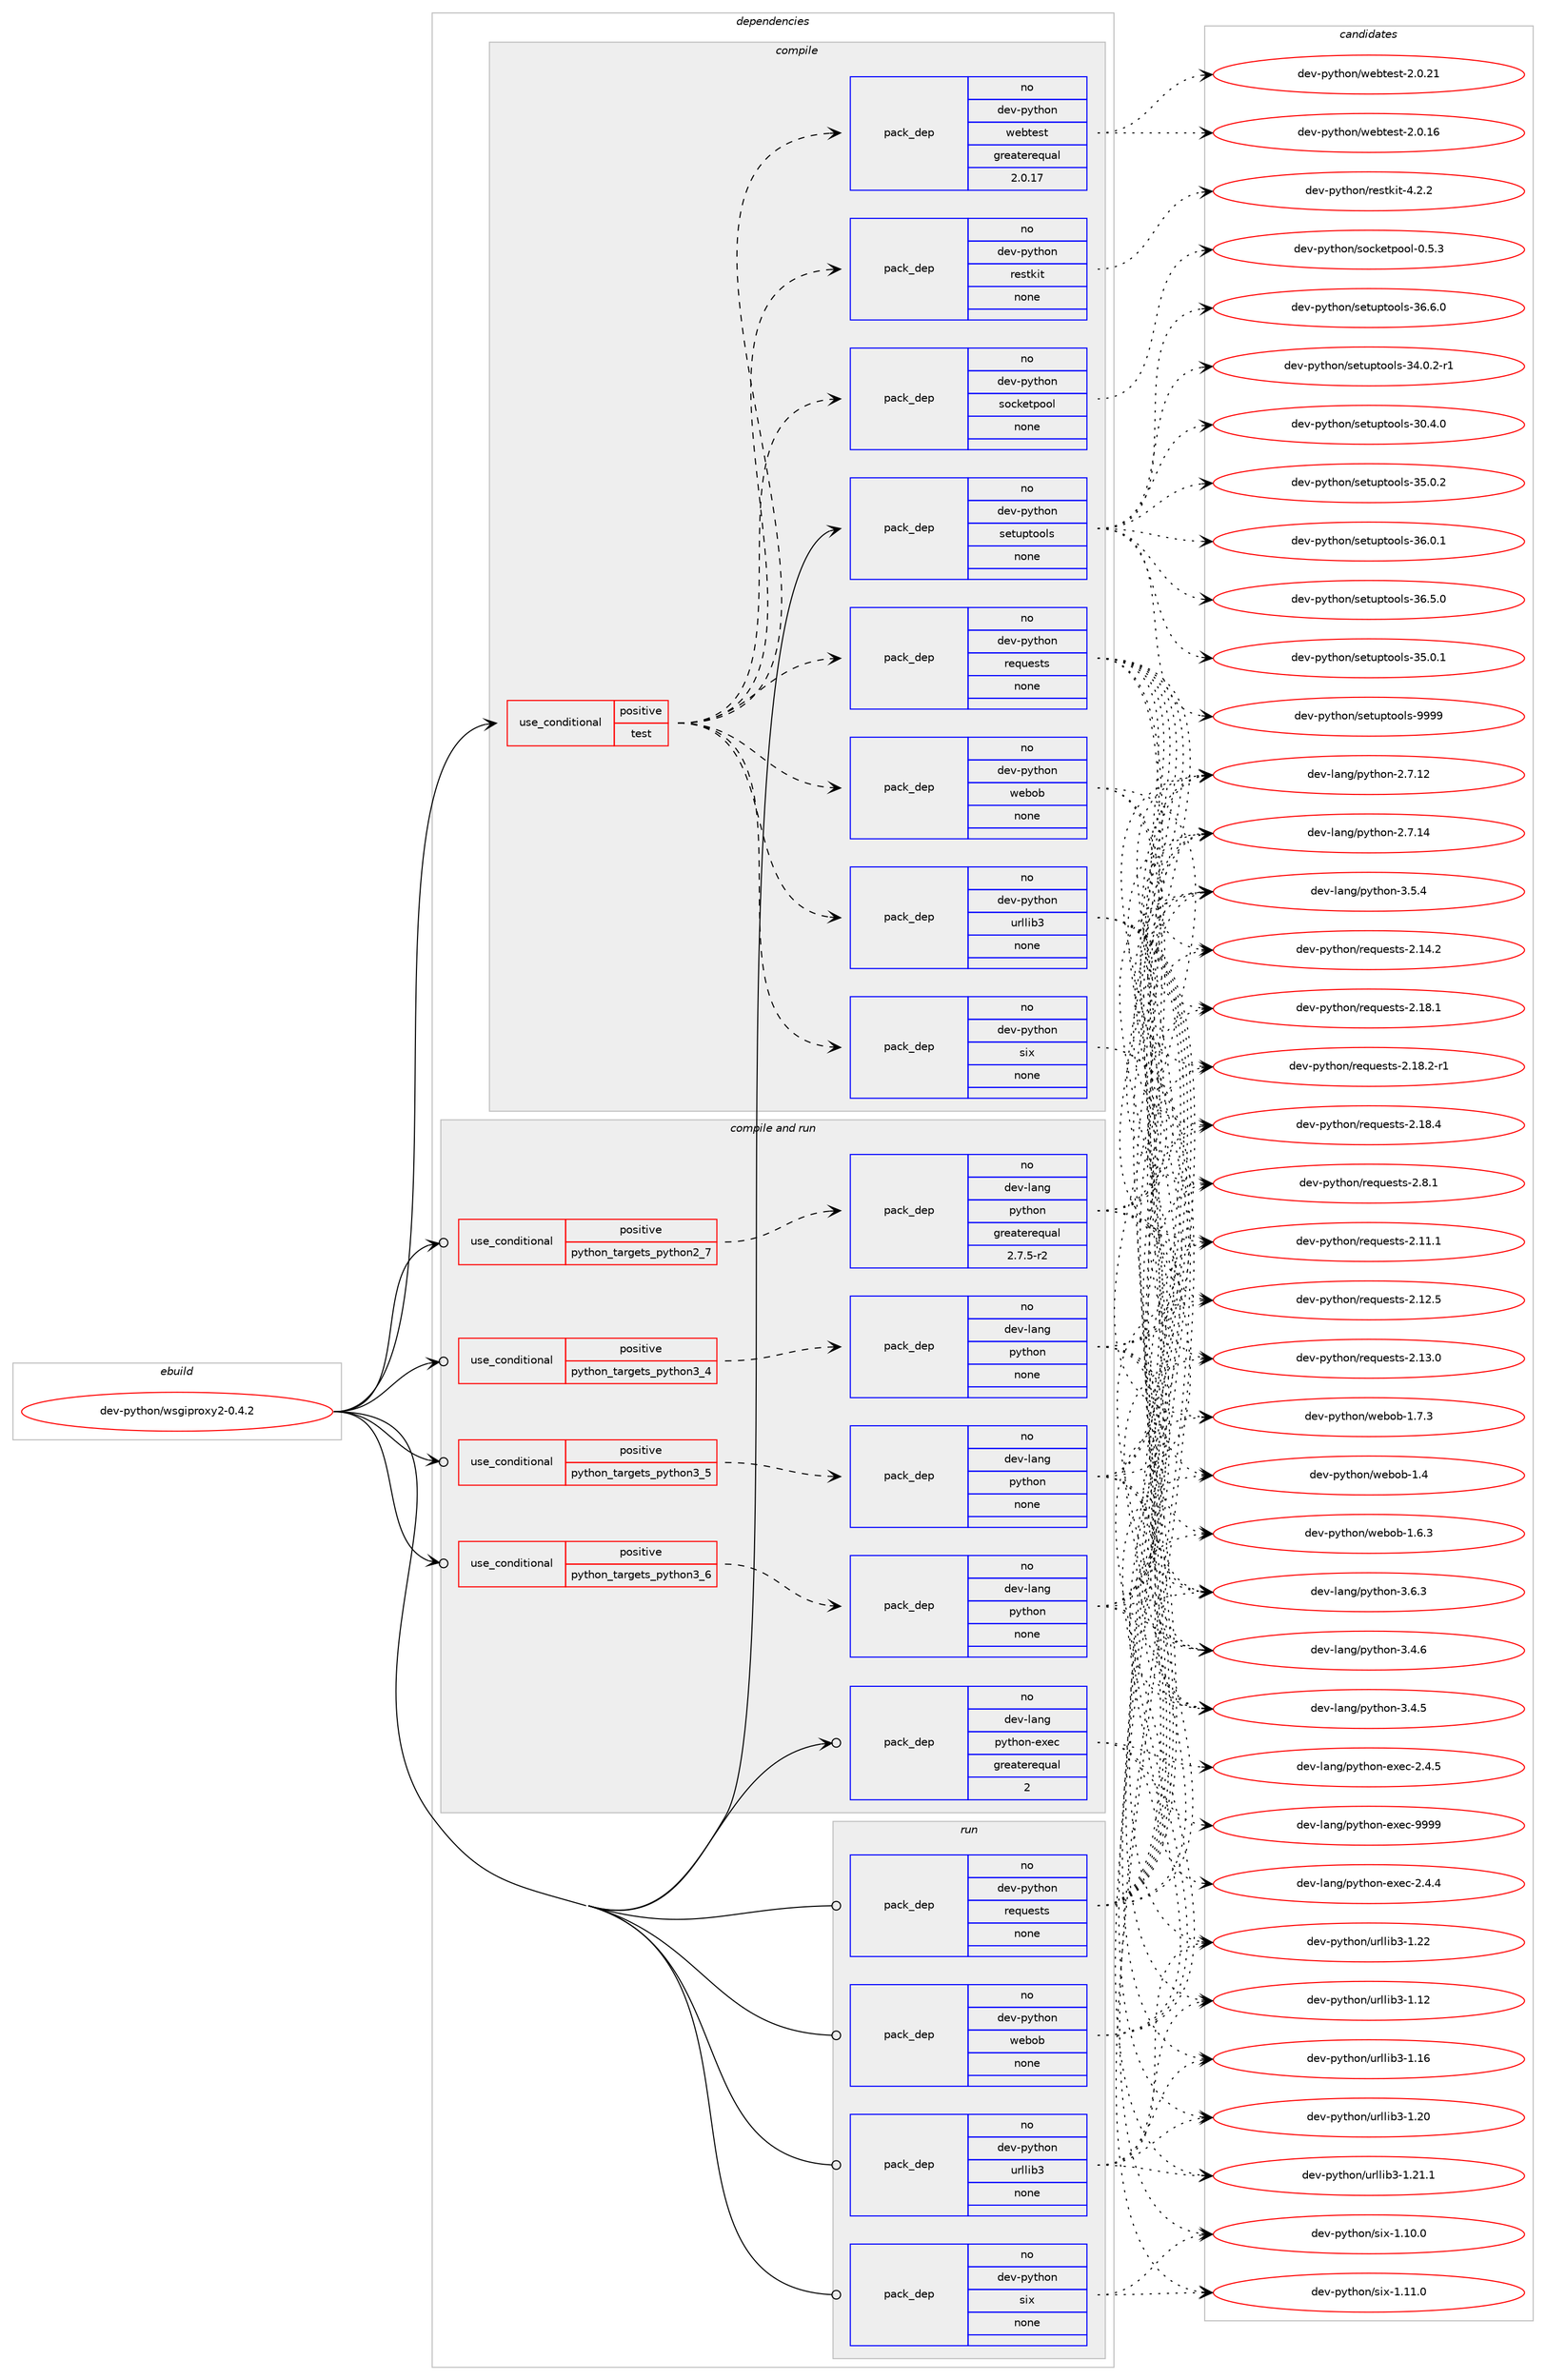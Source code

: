 digraph prolog {

# *************
# Graph options
# *************

newrank=true;
concentrate=true;
compound=true;
graph [rankdir=LR,fontname=Helvetica,fontsize=10,ranksep=1.5];#, ranksep=2.5, nodesep=0.2];
edge  [arrowhead=vee];
node  [fontname=Helvetica,fontsize=10];

# **********
# The ebuild
# **********

subgraph cluster_leftcol {
color=gray;
rank=same;
label=<<i>ebuild</i>>;
id [label="dev-python/wsgiproxy2-0.4.2", color=red, width=4, href="../dev-python/wsgiproxy2-0.4.2.svg"];
}

# ****************
# The dependencies
# ****************

subgraph cluster_midcol {
color=gray;
label=<<i>dependencies</i>>;
subgraph cluster_compile {
fillcolor="#eeeeee";
style=filled;
label=<<i>compile</i>>;
subgraph cond43840 {
dependency194038 [label=<<TABLE BORDER="0" CELLBORDER="1" CELLSPACING="0" CELLPADDING="4"><TR><TD ROWSPAN="3" CELLPADDING="10">use_conditional</TD></TR><TR><TD>positive</TD></TR><TR><TD>test</TD></TR></TABLE>>, shape=none, color=red];
subgraph pack146236 {
dependency194039 [label=<<TABLE BORDER="0" CELLBORDER="1" CELLSPACING="0" CELLPADDING="4" WIDTH="220"><TR><TD ROWSPAN="6" CELLPADDING="30">pack_dep</TD></TR><TR><TD WIDTH="110">no</TD></TR><TR><TD>dev-python</TD></TR><TR><TD>urllib3</TD></TR><TR><TD>none</TD></TR><TR><TD></TD></TR></TABLE>>, shape=none, color=blue];
}
dependency194038:e -> dependency194039:w [weight=20,style="dashed",arrowhead="vee"];
subgraph pack146237 {
dependency194040 [label=<<TABLE BORDER="0" CELLBORDER="1" CELLSPACING="0" CELLPADDING="4" WIDTH="220"><TR><TD ROWSPAN="6" CELLPADDING="30">pack_dep</TD></TR><TR><TD WIDTH="110">no</TD></TR><TR><TD>dev-python</TD></TR><TR><TD>requests</TD></TR><TR><TD>none</TD></TR><TR><TD></TD></TR></TABLE>>, shape=none, color=blue];
}
dependency194038:e -> dependency194040:w [weight=20,style="dashed",arrowhead="vee"];
subgraph pack146238 {
dependency194041 [label=<<TABLE BORDER="0" CELLBORDER="1" CELLSPACING="0" CELLPADDING="4" WIDTH="220"><TR><TD ROWSPAN="6" CELLPADDING="30">pack_dep</TD></TR><TR><TD WIDTH="110">no</TD></TR><TR><TD>dev-python</TD></TR><TR><TD>webob</TD></TR><TR><TD>none</TD></TR><TR><TD></TD></TR></TABLE>>, shape=none, color=blue];
}
dependency194038:e -> dependency194041:w [weight=20,style="dashed",arrowhead="vee"];
subgraph pack146239 {
dependency194042 [label=<<TABLE BORDER="0" CELLBORDER="1" CELLSPACING="0" CELLPADDING="4" WIDTH="220"><TR><TD ROWSPAN="6" CELLPADDING="30">pack_dep</TD></TR><TR><TD WIDTH="110">no</TD></TR><TR><TD>dev-python</TD></TR><TR><TD>six</TD></TR><TR><TD>none</TD></TR><TR><TD></TD></TR></TABLE>>, shape=none, color=blue];
}
dependency194038:e -> dependency194042:w [weight=20,style="dashed",arrowhead="vee"];
subgraph pack146240 {
dependency194043 [label=<<TABLE BORDER="0" CELLBORDER="1" CELLSPACING="0" CELLPADDING="4" WIDTH="220"><TR><TD ROWSPAN="6" CELLPADDING="30">pack_dep</TD></TR><TR><TD WIDTH="110">no</TD></TR><TR><TD>dev-python</TD></TR><TR><TD>webtest</TD></TR><TR><TD>greaterequal</TD></TR><TR><TD>2.0.17</TD></TR></TABLE>>, shape=none, color=blue];
}
dependency194038:e -> dependency194043:w [weight=20,style="dashed",arrowhead="vee"];
subgraph pack146241 {
dependency194044 [label=<<TABLE BORDER="0" CELLBORDER="1" CELLSPACING="0" CELLPADDING="4" WIDTH="220"><TR><TD ROWSPAN="6" CELLPADDING="30">pack_dep</TD></TR><TR><TD WIDTH="110">no</TD></TR><TR><TD>dev-python</TD></TR><TR><TD>socketpool</TD></TR><TR><TD>none</TD></TR><TR><TD></TD></TR></TABLE>>, shape=none, color=blue];
}
dependency194038:e -> dependency194044:w [weight=20,style="dashed",arrowhead="vee"];
subgraph pack146242 {
dependency194045 [label=<<TABLE BORDER="0" CELLBORDER="1" CELLSPACING="0" CELLPADDING="4" WIDTH="220"><TR><TD ROWSPAN="6" CELLPADDING="30">pack_dep</TD></TR><TR><TD WIDTH="110">no</TD></TR><TR><TD>dev-python</TD></TR><TR><TD>restkit</TD></TR><TR><TD>none</TD></TR><TR><TD></TD></TR></TABLE>>, shape=none, color=blue];
}
dependency194038:e -> dependency194045:w [weight=20,style="dashed",arrowhead="vee"];
}
id:e -> dependency194038:w [weight=20,style="solid",arrowhead="vee"];
subgraph pack146243 {
dependency194046 [label=<<TABLE BORDER="0" CELLBORDER="1" CELLSPACING="0" CELLPADDING="4" WIDTH="220"><TR><TD ROWSPAN="6" CELLPADDING="30">pack_dep</TD></TR><TR><TD WIDTH="110">no</TD></TR><TR><TD>dev-python</TD></TR><TR><TD>setuptools</TD></TR><TR><TD>none</TD></TR><TR><TD></TD></TR></TABLE>>, shape=none, color=blue];
}
id:e -> dependency194046:w [weight=20,style="solid",arrowhead="vee"];
}
subgraph cluster_compileandrun {
fillcolor="#eeeeee";
style=filled;
label=<<i>compile and run</i>>;
subgraph cond43841 {
dependency194047 [label=<<TABLE BORDER="0" CELLBORDER="1" CELLSPACING="0" CELLPADDING="4"><TR><TD ROWSPAN="3" CELLPADDING="10">use_conditional</TD></TR><TR><TD>positive</TD></TR><TR><TD>python_targets_python2_7</TD></TR></TABLE>>, shape=none, color=red];
subgraph pack146244 {
dependency194048 [label=<<TABLE BORDER="0" CELLBORDER="1" CELLSPACING="0" CELLPADDING="4" WIDTH="220"><TR><TD ROWSPAN="6" CELLPADDING="30">pack_dep</TD></TR><TR><TD WIDTH="110">no</TD></TR><TR><TD>dev-lang</TD></TR><TR><TD>python</TD></TR><TR><TD>greaterequal</TD></TR><TR><TD>2.7.5-r2</TD></TR></TABLE>>, shape=none, color=blue];
}
dependency194047:e -> dependency194048:w [weight=20,style="dashed",arrowhead="vee"];
}
id:e -> dependency194047:w [weight=20,style="solid",arrowhead="odotvee"];
subgraph cond43842 {
dependency194049 [label=<<TABLE BORDER="0" CELLBORDER="1" CELLSPACING="0" CELLPADDING="4"><TR><TD ROWSPAN="3" CELLPADDING="10">use_conditional</TD></TR><TR><TD>positive</TD></TR><TR><TD>python_targets_python3_4</TD></TR></TABLE>>, shape=none, color=red];
subgraph pack146245 {
dependency194050 [label=<<TABLE BORDER="0" CELLBORDER="1" CELLSPACING="0" CELLPADDING="4" WIDTH="220"><TR><TD ROWSPAN="6" CELLPADDING="30">pack_dep</TD></TR><TR><TD WIDTH="110">no</TD></TR><TR><TD>dev-lang</TD></TR><TR><TD>python</TD></TR><TR><TD>none</TD></TR><TR><TD></TD></TR></TABLE>>, shape=none, color=blue];
}
dependency194049:e -> dependency194050:w [weight=20,style="dashed",arrowhead="vee"];
}
id:e -> dependency194049:w [weight=20,style="solid",arrowhead="odotvee"];
subgraph cond43843 {
dependency194051 [label=<<TABLE BORDER="0" CELLBORDER="1" CELLSPACING="0" CELLPADDING="4"><TR><TD ROWSPAN="3" CELLPADDING="10">use_conditional</TD></TR><TR><TD>positive</TD></TR><TR><TD>python_targets_python3_5</TD></TR></TABLE>>, shape=none, color=red];
subgraph pack146246 {
dependency194052 [label=<<TABLE BORDER="0" CELLBORDER="1" CELLSPACING="0" CELLPADDING="4" WIDTH="220"><TR><TD ROWSPAN="6" CELLPADDING="30">pack_dep</TD></TR><TR><TD WIDTH="110">no</TD></TR><TR><TD>dev-lang</TD></TR><TR><TD>python</TD></TR><TR><TD>none</TD></TR><TR><TD></TD></TR></TABLE>>, shape=none, color=blue];
}
dependency194051:e -> dependency194052:w [weight=20,style="dashed",arrowhead="vee"];
}
id:e -> dependency194051:w [weight=20,style="solid",arrowhead="odotvee"];
subgraph cond43844 {
dependency194053 [label=<<TABLE BORDER="0" CELLBORDER="1" CELLSPACING="0" CELLPADDING="4"><TR><TD ROWSPAN="3" CELLPADDING="10">use_conditional</TD></TR><TR><TD>positive</TD></TR><TR><TD>python_targets_python3_6</TD></TR></TABLE>>, shape=none, color=red];
subgraph pack146247 {
dependency194054 [label=<<TABLE BORDER="0" CELLBORDER="1" CELLSPACING="0" CELLPADDING="4" WIDTH="220"><TR><TD ROWSPAN="6" CELLPADDING="30">pack_dep</TD></TR><TR><TD WIDTH="110">no</TD></TR><TR><TD>dev-lang</TD></TR><TR><TD>python</TD></TR><TR><TD>none</TD></TR><TR><TD></TD></TR></TABLE>>, shape=none, color=blue];
}
dependency194053:e -> dependency194054:w [weight=20,style="dashed",arrowhead="vee"];
}
id:e -> dependency194053:w [weight=20,style="solid",arrowhead="odotvee"];
subgraph pack146248 {
dependency194055 [label=<<TABLE BORDER="0" CELLBORDER="1" CELLSPACING="0" CELLPADDING="4" WIDTH="220"><TR><TD ROWSPAN="6" CELLPADDING="30">pack_dep</TD></TR><TR><TD WIDTH="110">no</TD></TR><TR><TD>dev-lang</TD></TR><TR><TD>python-exec</TD></TR><TR><TD>greaterequal</TD></TR><TR><TD>2</TD></TR></TABLE>>, shape=none, color=blue];
}
id:e -> dependency194055:w [weight=20,style="solid",arrowhead="odotvee"];
}
subgraph cluster_run {
fillcolor="#eeeeee";
style=filled;
label=<<i>run</i>>;
subgraph pack146249 {
dependency194056 [label=<<TABLE BORDER="0" CELLBORDER="1" CELLSPACING="0" CELLPADDING="4" WIDTH="220"><TR><TD ROWSPAN="6" CELLPADDING="30">pack_dep</TD></TR><TR><TD WIDTH="110">no</TD></TR><TR><TD>dev-python</TD></TR><TR><TD>requests</TD></TR><TR><TD>none</TD></TR><TR><TD></TD></TR></TABLE>>, shape=none, color=blue];
}
id:e -> dependency194056:w [weight=20,style="solid",arrowhead="odot"];
subgraph pack146250 {
dependency194057 [label=<<TABLE BORDER="0" CELLBORDER="1" CELLSPACING="0" CELLPADDING="4" WIDTH="220"><TR><TD ROWSPAN="6" CELLPADDING="30">pack_dep</TD></TR><TR><TD WIDTH="110">no</TD></TR><TR><TD>dev-python</TD></TR><TR><TD>six</TD></TR><TR><TD>none</TD></TR><TR><TD></TD></TR></TABLE>>, shape=none, color=blue];
}
id:e -> dependency194057:w [weight=20,style="solid",arrowhead="odot"];
subgraph pack146251 {
dependency194058 [label=<<TABLE BORDER="0" CELLBORDER="1" CELLSPACING="0" CELLPADDING="4" WIDTH="220"><TR><TD ROWSPAN="6" CELLPADDING="30">pack_dep</TD></TR><TR><TD WIDTH="110">no</TD></TR><TR><TD>dev-python</TD></TR><TR><TD>urllib3</TD></TR><TR><TD>none</TD></TR><TR><TD></TD></TR></TABLE>>, shape=none, color=blue];
}
id:e -> dependency194058:w [weight=20,style="solid",arrowhead="odot"];
subgraph pack146252 {
dependency194059 [label=<<TABLE BORDER="0" CELLBORDER="1" CELLSPACING="0" CELLPADDING="4" WIDTH="220"><TR><TD ROWSPAN="6" CELLPADDING="30">pack_dep</TD></TR><TR><TD WIDTH="110">no</TD></TR><TR><TD>dev-python</TD></TR><TR><TD>webob</TD></TR><TR><TD>none</TD></TR><TR><TD></TD></TR></TABLE>>, shape=none, color=blue];
}
id:e -> dependency194059:w [weight=20,style="solid",arrowhead="odot"];
}
}

# **************
# The candidates
# **************

subgraph cluster_choices {
rank=same;
color=gray;
label=<<i>candidates</i>>;

subgraph choice146236 {
color=black;
nodesep=1;
choice100101118451121211161041111104711711410810810598514549464950 [label="dev-python/urllib3-1.12", color=red, width=4,href="../dev-python/urllib3-1.12.svg"];
choice100101118451121211161041111104711711410810810598514549464954 [label="dev-python/urllib3-1.16", color=red, width=4,href="../dev-python/urllib3-1.16.svg"];
choice100101118451121211161041111104711711410810810598514549465048 [label="dev-python/urllib3-1.20", color=red, width=4,href="../dev-python/urllib3-1.20.svg"];
choice1001011184511212111610411111047117114108108105985145494650494649 [label="dev-python/urllib3-1.21.1", color=red, width=4,href="../dev-python/urllib3-1.21.1.svg"];
choice100101118451121211161041111104711711410810810598514549465050 [label="dev-python/urllib3-1.22", color=red, width=4,href="../dev-python/urllib3-1.22.svg"];
dependency194039:e -> choice100101118451121211161041111104711711410810810598514549464950:w [style=dotted,weight="100"];
dependency194039:e -> choice100101118451121211161041111104711711410810810598514549464954:w [style=dotted,weight="100"];
dependency194039:e -> choice100101118451121211161041111104711711410810810598514549465048:w [style=dotted,weight="100"];
dependency194039:e -> choice1001011184511212111610411111047117114108108105985145494650494649:w [style=dotted,weight="100"];
dependency194039:e -> choice100101118451121211161041111104711711410810810598514549465050:w [style=dotted,weight="100"];
}
subgraph choice146237 {
color=black;
nodesep=1;
choice100101118451121211161041111104711410111311710111511611545504649494649 [label="dev-python/requests-2.11.1", color=red, width=4,href="../dev-python/requests-2.11.1.svg"];
choice100101118451121211161041111104711410111311710111511611545504649504653 [label="dev-python/requests-2.12.5", color=red, width=4,href="../dev-python/requests-2.12.5.svg"];
choice100101118451121211161041111104711410111311710111511611545504649514648 [label="dev-python/requests-2.13.0", color=red, width=4,href="../dev-python/requests-2.13.0.svg"];
choice100101118451121211161041111104711410111311710111511611545504649524650 [label="dev-python/requests-2.14.2", color=red, width=4,href="../dev-python/requests-2.14.2.svg"];
choice100101118451121211161041111104711410111311710111511611545504649564649 [label="dev-python/requests-2.18.1", color=red, width=4,href="../dev-python/requests-2.18.1.svg"];
choice1001011184511212111610411111047114101113117101115116115455046495646504511449 [label="dev-python/requests-2.18.2-r1", color=red, width=4,href="../dev-python/requests-2.18.2-r1.svg"];
choice100101118451121211161041111104711410111311710111511611545504649564652 [label="dev-python/requests-2.18.4", color=red, width=4,href="../dev-python/requests-2.18.4.svg"];
choice1001011184511212111610411111047114101113117101115116115455046564649 [label="dev-python/requests-2.8.1", color=red, width=4,href="../dev-python/requests-2.8.1.svg"];
dependency194040:e -> choice100101118451121211161041111104711410111311710111511611545504649494649:w [style=dotted,weight="100"];
dependency194040:e -> choice100101118451121211161041111104711410111311710111511611545504649504653:w [style=dotted,weight="100"];
dependency194040:e -> choice100101118451121211161041111104711410111311710111511611545504649514648:w [style=dotted,weight="100"];
dependency194040:e -> choice100101118451121211161041111104711410111311710111511611545504649524650:w [style=dotted,weight="100"];
dependency194040:e -> choice100101118451121211161041111104711410111311710111511611545504649564649:w [style=dotted,weight="100"];
dependency194040:e -> choice1001011184511212111610411111047114101113117101115116115455046495646504511449:w [style=dotted,weight="100"];
dependency194040:e -> choice100101118451121211161041111104711410111311710111511611545504649564652:w [style=dotted,weight="100"];
dependency194040:e -> choice1001011184511212111610411111047114101113117101115116115455046564649:w [style=dotted,weight="100"];
}
subgraph choice146238 {
color=black;
nodesep=1;
choice1001011184511212111610411111047119101981119845494652 [label="dev-python/webob-1.4", color=red, width=4,href="../dev-python/webob-1.4.svg"];
choice10010111845112121116104111110471191019811198454946544651 [label="dev-python/webob-1.6.3", color=red, width=4,href="../dev-python/webob-1.6.3.svg"];
choice10010111845112121116104111110471191019811198454946554651 [label="dev-python/webob-1.7.3", color=red, width=4,href="../dev-python/webob-1.7.3.svg"];
dependency194041:e -> choice1001011184511212111610411111047119101981119845494652:w [style=dotted,weight="100"];
dependency194041:e -> choice10010111845112121116104111110471191019811198454946544651:w [style=dotted,weight="100"];
dependency194041:e -> choice10010111845112121116104111110471191019811198454946554651:w [style=dotted,weight="100"];
}
subgraph choice146239 {
color=black;
nodesep=1;
choice100101118451121211161041111104711510512045494649484648 [label="dev-python/six-1.10.0", color=red, width=4,href="../dev-python/six-1.10.0.svg"];
choice100101118451121211161041111104711510512045494649494648 [label="dev-python/six-1.11.0", color=red, width=4,href="../dev-python/six-1.11.0.svg"];
dependency194042:e -> choice100101118451121211161041111104711510512045494649484648:w [style=dotted,weight="100"];
dependency194042:e -> choice100101118451121211161041111104711510512045494649494648:w [style=dotted,weight="100"];
}
subgraph choice146240 {
color=black;
nodesep=1;
choice10010111845112121116104111110471191019811610111511645504648464954 [label="dev-python/webtest-2.0.16", color=red, width=4,href="../dev-python/webtest-2.0.16.svg"];
choice10010111845112121116104111110471191019811610111511645504648465049 [label="dev-python/webtest-2.0.21", color=red, width=4,href="../dev-python/webtest-2.0.21.svg"];
dependency194043:e -> choice10010111845112121116104111110471191019811610111511645504648464954:w [style=dotted,weight="100"];
dependency194043:e -> choice10010111845112121116104111110471191019811610111511645504648465049:w [style=dotted,weight="100"];
}
subgraph choice146241 {
color=black;
nodesep=1;
choice100101118451121211161041111104711511199107101116112111111108454846534651 [label="dev-python/socketpool-0.5.3", color=red, width=4,href="../dev-python/socketpool-0.5.3.svg"];
dependency194044:e -> choice100101118451121211161041111104711511199107101116112111111108454846534651:w [style=dotted,weight="100"];
}
subgraph choice146242 {
color=black;
nodesep=1;
choice1001011184511212111610411111047114101115116107105116455246504650 [label="dev-python/restkit-4.2.2", color=red, width=4,href="../dev-python/restkit-4.2.2.svg"];
dependency194045:e -> choice1001011184511212111610411111047114101115116107105116455246504650:w [style=dotted,weight="100"];
}
subgraph choice146243 {
color=black;
nodesep=1;
choice100101118451121211161041111104711510111611711211611111110811545514846524648 [label="dev-python/setuptools-30.4.0", color=red, width=4,href="../dev-python/setuptools-30.4.0.svg"];
choice1001011184511212111610411111047115101116117112116111111108115455152464846504511449 [label="dev-python/setuptools-34.0.2-r1", color=red, width=4,href="../dev-python/setuptools-34.0.2-r1.svg"];
choice100101118451121211161041111104711510111611711211611111110811545515346484649 [label="dev-python/setuptools-35.0.1", color=red, width=4,href="../dev-python/setuptools-35.0.1.svg"];
choice100101118451121211161041111104711510111611711211611111110811545515346484650 [label="dev-python/setuptools-35.0.2", color=red, width=4,href="../dev-python/setuptools-35.0.2.svg"];
choice100101118451121211161041111104711510111611711211611111110811545515446484649 [label="dev-python/setuptools-36.0.1", color=red, width=4,href="../dev-python/setuptools-36.0.1.svg"];
choice100101118451121211161041111104711510111611711211611111110811545515446534648 [label="dev-python/setuptools-36.5.0", color=red, width=4,href="../dev-python/setuptools-36.5.0.svg"];
choice100101118451121211161041111104711510111611711211611111110811545515446544648 [label="dev-python/setuptools-36.6.0", color=red, width=4,href="../dev-python/setuptools-36.6.0.svg"];
choice10010111845112121116104111110471151011161171121161111111081154557575757 [label="dev-python/setuptools-9999", color=red, width=4,href="../dev-python/setuptools-9999.svg"];
dependency194046:e -> choice100101118451121211161041111104711510111611711211611111110811545514846524648:w [style=dotted,weight="100"];
dependency194046:e -> choice1001011184511212111610411111047115101116117112116111111108115455152464846504511449:w [style=dotted,weight="100"];
dependency194046:e -> choice100101118451121211161041111104711510111611711211611111110811545515346484649:w [style=dotted,weight="100"];
dependency194046:e -> choice100101118451121211161041111104711510111611711211611111110811545515346484650:w [style=dotted,weight="100"];
dependency194046:e -> choice100101118451121211161041111104711510111611711211611111110811545515446484649:w [style=dotted,weight="100"];
dependency194046:e -> choice100101118451121211161041111104711510111611711211611111110811545515446534648:w [style=dotted,weight="100"];
dependency194046:e -> choice100101118451121211161041111104711510111611711211611111110811545515446544648:w [style=dotted,weight="100"];
dependency194046:e -> choice10010111845112121116104111110471151011161171121161111111081154557575757:w [style=dotted,weight="100"];
}
subgraph choice146244 {
color=black;
nodesep=1;
choice10010111845108971101034711212111610411111045504655464950 [label="dev-lang/python-2.7.12", color=red, width=4,href="../dev-lang/python-2.7.12.svg"];
choice10010111845108971101034711212111610411111045504655464952 [label="dev-lang/python-2.7.14", color=red, width=4,href="../dev-lang/python-2.7.14.svg"];
choice100101118451089711010347112121116104111110455146524653 [label="dev-lang/python-3.4.5", color=red, width=4,href="../dev-lang/python-3.4.5.svg"];
choice100101118451089711010347112121116104111110455146524654 [label="dev-lang/python-3.4.6", color=red, width=4,href="../dev-lang/python-3.4.6.svg"];
choice100101118451089711010347112121116104111110455146534652 [label="dev-lang/python-3.5.4", color=red, width=4,href="../dev-lang/python-3.5.4.svg"];
choice100101118451089711010347112121116104111110455146544651 [label="dev-lang/python-3.6.3", color=red, width=4,href="../dev-lang/python-3.6.3.svg"];
dependency194048:e -> choice10010111845108971101034711212111610411111045504655464950:w [style=dotted,weight="100"];
dependency194048:e -> choice10010111845108971101034711212111610411111045504655464952:w [style=dotted,weight="100"];
dependency194048:e -> choice100101118451089711010347112121116104111110455146524653:w [style=dotted,weight="100"];
dependency194048:e -> choice100101118451089711010347112121116104111110455146524654:w [style=dotted,weight="100"];
dependency194048:e -> choice100101118451089711010347112121116104111110455146534652:w [style=dotted,weight="100"];
dependency194048:e -> choice100101118451089711010347112121116104111110455146544651:w [style=dotted,weight="100"];
}
subgraph choice146245 {
color=black;
nodesep=1;
choice10010111845108971101034711212111610411111045504655464950 [label="dev-lang/python-2.7.12", color=red, width=4,href="../dev-lang/python-2.7.12.svg"];
choice10010111845108971101034711212111610411111045504655464952 [label="dev-lang/python-2.7.14", color=red, width=4,href="../dev-lang/python-2.7.14.svg"];
choice100101118451089711010347112121116104111110455146524653 [label="dev-lang/python-3.4.5", color=red, width=4,href="../dev-lang/python-3.4.5.svg"];
choice100101118451089711010347112121116104111110455146524654 [label="dev-lang/python-3.4.6", color=red, width=4,href="../dev-lang/python-3.4.6.svg"];
choice100101118451089711010347112121116104111110455146534652 [label="dev-lang/python-3.5.4", color=red, width=4,href="../dev-lang/python-3.5.4.svg"];
choice100101118451089711010347112121116104111110455146544651 [label="dev-lang/python-3.6.3", color=red, width=4,href="../dev-lang/python-3.6.3.svg"];
dependency194050:e -> choice10010111845108971101034711212111610411111045504655464950:w [style=dotted,weight="100"];
dependency194050:e -> choice10010111845108971101034711212111610411111045504655464952:w [style=dotted,weight="100"];
dependency194050:e -> choice100101118451089711010347112121116104111110455146524653:w [style=dotted,weight="100"];
dependency194050:e -> choice100101118451089711010347112121116104111110455146524654:w [style=dotted,weight="100"];
dependency194050:e -> choice100101118451089711010347112121116104111110455146534652:w [style=dotted,weight="100"];
dependency194050:e -> choice100101118451089711010347112121116104111110455146544651:w [style=dotted,weight="100"];
}
subgraph choice146246 {
color=black;
nodesep=1;
choice10010111845108971101034711212111610411111045504655464950 [label="dev-lang/python-2.7.12", color=red, width=4,href="../dev-lang/python-2.7.12.svg"];
choice10010111845108971101034711212111610411111045504655464952 [label="dev-lang/python-2.7.14", color=red, width=4,href="../dev-lang/python-2.7.14.svg"];
choice100101118451089711010347112121116104111110455146524653 [label="dev-lang/python-3.4.5", color=red, width=4,href="../dev-lang/python-3.4.5.svg"];
choice100101118451089711010347112121116104111110455146524654 [label="dev-lang/python-3.4.6", color=red, width=4,href="../dev-lang/python-3.4.6.svg"];
choice100101118451089711010347112121116104111110455146534652 [label="dev-lang/python-3.5.4", color=red, width=4,href="../dev-lang/python-3.5.4.svg"];
choice100101118451089711010347112121116104111110455146544651 [label="dev-lang/python-3.6.3", color=red, width=4,href="../dev-lang/python-3.6.3.svg"];
dependency194052:e -> choice10010111845108971101034711212111610411111045504655464950:w [style=dotted,weight="100"];
dependency194052:e -> choice10010111845108971101034711212111610411111045504655464952:w [style=dotted,weight="100"];
dependency194052:e -> choice100101118451089711010347112121116104111110455146524653:w [style=dotted,weight="100"];
dependency194052:e -> choice100101118451089711010347112121116104111110455146524654:w [style=dotted,weight="100"];
dependency194052:e -> choice100101118451089711010347112121116104111110455146534652:w [style=dotted,weight="100"];
dependency194052:e -> choice100101118451089711010347112121116104111110455146544651:w [style=dotted,weight="100"];
}
subgraph choice146247 {
color=black;
nodesep=1;
choice10010111845108971101034711212111610411111045504655464950 [label="dev-lang/python-2.7.12", color=red, width=4,href="../dev-lang/python-2.7.12.svg"];
choice10010111845108971101034711212111610411111045504655464952 [label="dev-lang/python-2.7.14", color=red, width=4,href="../dev-lang/python-2.7.14.svg"];
choice100101118451089711010347112121116104111110455146524653 [label="dev-lang/python-3.4.5", color=red, width=4,href="../dev-lang/python-3.4.5.svg"];
choice100101118451089711010347112121116104111110455146524654 [label="dev-lang/python-3.4.6", color=red, width=4,href="../dev-lang/python-3.4.6.svg"];
choice100101118451089711010347112121116104111110455146534652 [label="dev-lang/python-3.5.4", color=red, width=4,href="../dev-lang/python-3.5.4.svg"];
choice100101118451089711010347112121116104111110455146544651 [label="dev-lang/python-3.6.3", color=red, width=4,href="../dev-lang/python-3.6.3.svg"];
dependency194054:e -> choice10010111845108971101034711212111610411111045504655464950:w [style=dotted,weight="100"];
dependency194054:e -> choice10010111845108971101034711212111610411111045504655464952:w [style=dotted,weight="100"];
dependency194054:e -> choice100101118451089711010347112121116104111110455146524653:w [style=dotted,weight="100"];
dependency194054:e -> choice100101118451089711010347112121116104111110455146524654:w [style=dotted,weight="100"];
dependency194054:e -> choice100101118451089711010347112121116104111110455146534652:w [style=dotted,weight="100"];
dependency194054:e -> choice100101118451089711010347112121116104111110455146544651:w [style=dotted,weight="100"];
}
subgraph choice146248 {
color=black;
nodesep=1;
choice1001011184510897110103471121211161041111104510112010199455046524652 [label="dev-lang/python-exec-2.4.4", color=red, width=4,href="../dev-lang/python-exec-2.4.4.svg"];
choice1001011184510897110103471121211161041111104510112010199455046524653 [label="dev-lang/python-exec-2.4.5", color=red, width=4,href="../dev-lang/python-exec-2.4.5.svg"];
choice10010111845108971101034711212111610411111045101120101994557575757 [label="dev-lang/python-exec-9999", color=red, width=4,href="../dev-lang/python-exec-9999.svg"];
dependency194055:e -> choice1001011184510897110103471121211161041111104510112010199455046524652:w [style=dotted,weight="100"];
dependency194055:e -> choice1001011184510897110103471121211161041111104510112010199455046524653:w [style=dotted,weight="100"];
dependency194055:e -> choice10010111845108971101034711212111610411111045101120101994557575757:w [style=dotted,weight="100"];
}
subgraph choice146249 {
color=black;
nodesep=1;
choice100101118451121211161041111104711410111311710111511611545504649494649 [label="dev-python/requests-2.11.1", color=red, width=4,href="../dev-python/requests-2.11.1.svg"];
choice100101118451121211161041111104711410111311710111511611545504649504653 [label="dev-python/requests-2.12.5", color=red, width=4,href="../dev-python/requests-2.12.5.svg"];
choice100101118451121211161041111104711410111311710111511611545504649514648 [label="dev-python/requests-2.13.0", color=red, width=4,href="../dev-python/requests-2.13.0.svg"];
choice100101118451121211161041111104711410111311710111511611545504649524650 [label="dev-python/requests-2.14.2", color=red, width=4,href="../dev-python/requests-2.14.2.svg"];
choice100101118451121211161041111104711410111311710111511611545504649564649 [label="dev-python/requests-2.18.1", color=red, width=4,href="../dev-python/requests-2.18.1.svg"];
choice1001011184511212111610411111047114101113117101115116115455046495646504511449 [label="dev-python/requests-2.18.2-r1", color=red, width=4,href="../dev-python/requests-2.18.2-r1.svg"];
choice100101118451121211161041111104711410111311710111511611545504649564652 [label="dev-python/requests-2.18.4", color=red, width=4,href="../dev-python/requests-2.18.4.svg"];
choice1001011184511212111610411111047114101113117101115116115455046564649 [label="dev-python/requests-2.8.1", color=red, width=4,href="../dev-python/requests-2.8.1.svg"];
dependency194056:e -> choice100101118451121211161041111104711410111311710111511611545504649494649:w [style=dotted,weight="100"];
dependency194056:e -> choice100101118451121211161041111104711410111311710111511611545504649504653:w [style=dotted,weight="100"];
dependency194056:e -> choice100101118451121211161041111104711410111311710111511611545504649514648:w [style=dotted,weight="100"];
dependency194056:e -> choice100101118451121211161041111104711410111311710111511611545504649524650:w [style=dotted,weight="100"];
dependency194056:e -> choice100101118451121211161041111104711410111311710111511611545504649564649:w [style=dotted,weight="100"];
dependency194056:e -> choice1001011184511212111610411111047114101113117101115116115455046495646504511449:w [style=dotted,weight="100"];
dependency194056:e -> choice100101118451121211161041111104711410111311710111511611545504649564652:w [style=dotted,weight="100"];
dependency194056:e -> choice1001011184511212111610411111047114101113117101115116115455046564649:w [style=dotted,weight="100"];
}
subgraph choice146250 {
color=black;
nodesep=1;
choice100101118451121211161041111104711510512045494649484648 [label="dev-python/six-1.10.0", color=red, width=4,href="../dev-python/six-1.10.0.svg"];
choice100101118451121211161041111104711510512045494649494648 [label="dev-python/six-1.11.0", color=red, width=4,href="../dev-python/six-1.11.0.svg"];
dependency194057:e -> choice100101118451121211161041111104711510512045494649484648:w [style=dotted,weight="100"];
dependency194057:e -> choice100101118451121211161041111104711510512045494649494648:w [style=dotted,weight="100"];
}
subgraph choice146251 {
color=black;
nodesep=1;
choice100101118451121211161041111104711711410810810598514549464950 [label="dev-python/urllib3-1.12", color=red, width=4,href="../dev-python/urllib3-1.12.svg"];
choice100101118451121211161041111104711711410810810598514549464954 [label="dev-python/urllib3-1.16", color=red, width=4,href="../dev-python/urllib3-1.16.svg"];
choice100101118451121211161041111104711711410810810598514549465048 [label="dev-python/urllib3-1.20", color=red, width=4,href="../dev-python/urllib3-1.20.svg"];
choice1001011184511212111610411111047117114108108105985145494650494649 [label="dev-python/urllib3-1.21.1", color=red, width=4,href="../dev-python/urllib3-1.21.1.svg"];
choice100101118451121211161041111104711711410810810598514549465050 [label="dev-python/urllib3-1.22", color=red, width=4,href="../dev-python/urllib3-1.22.svg"];
dependency194058:e -> choice100101118451121211161041111104711711410810810598514549464950:w [style=dotted,weight="100"];
dependency194058:e -> choice100101118451121211161041111104711711410810810598514549464954:w [style=dotted,weight="100"];
dependency194058:e -> choice100101118451121211161041111104711711410810810598514549465048:w [style=dotted,weight="100"];
dependency194058:e -> choice1001011184511212111610411111047117114108108105985145494650494649:w [style=dotted,weight="100"];
dependency194058:e -> choice100101118451121211161041111104711711410810810598514549465050:w [style=dotted,weight="100"];
}
subgraph choice146252 {
color=black;
nodesep=1;
choice1001011184511212111610411111047119101981119845494652 [label="dev-python/webob-1.4", color=red, width=4,href="../dev-python/webob-1.4.svg"];
choice10010111845112121116104111110471191019811198454946544651 [label="dev-python/webob-1.6.3", color=red, width=4,href="../dev-python/webob-1.6.3.svg"];
choice10010111845112121116104111110471191019811198454946554651 [label="dev-python/webob-1.7.3", color=red, width=4,href="../dev-python/webob-1.7.3.svg"];
dependency194059:e -> choice1001011184511212111610411111047119101981119845494652:w [style=dotted,weight="100"];
dependency194059:e -> choice10010111845112121116104111110471191019811198454946544651:w [style=dotted,weight="100"];
dependency194059:e -> choice10010111845112121116104111110471191019811198454946554651:w [style=dotted,weight="100"];
}
}

}
